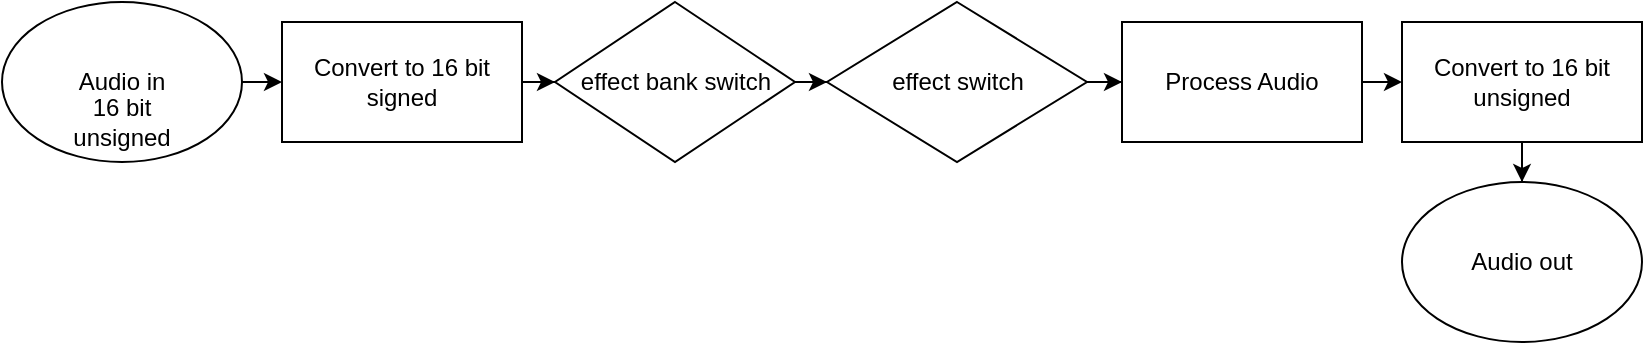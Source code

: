 <mxfile version="10.6.2" type="onedrive"><diagram id="iGM6pxAh3Ye-yL6EBES5" name="Page-1"><mxGraphModel dx="1394" dy="747" grid="1" gridSize="10" guides="1" tooltips="1" connect="1" arrows="1" fold="1" page="1" pageScale="1" pageWidth="850" pageHeight="1100" math="0" shadow="0"><root><mxCell id="0"/><mxCell id="1" parent="0"/><mxCell id="8-bZ_VLZzmiQ162sN0Ca-19" value="" style="edgeStyle=orthogonalEdgeStyle;rounded=0;orthogonalLoop=1;jettySize=auto;html=1;" edge="1" parent="1" source="9nzy2dSDwCbrQJmK1OE0-4" target="9nzy2dSDwCbrQJmK1OE0-7"><mxGeometry relative="1" as="geometry"/></mxCell><mxCell id="9nzy2dSDwCbrQJmK1OE0-4" value="Convert to 16 bit signed" style="rounded=0;whiteSpace=wrap;html=1;" parent="1" vertex="1"><mxGeometry x="140" y="20" width="120" height="60" as="geometry"/></mxCell><mxCell id="9nzy2dSDwCbrQJmK1OE0-6" style="edgeStyle=orthogonalEdgeStyle;rounded=0;orthogonalLoop=1;jettySize=auto;html=1;entryX=0;entryY=0.5;entryDx=0;entryDy=0;exitX=1;exitY=0.5;exitDx=0;exitDy=0;" parent="1" source="9nzy2dSDwCbrQJmK1OE0-5" target="9nzy2dSDwCbrQJmK1OE0-4" edge="1"><mxGeometry relative="1" as="geometry"><mxPoint x="150" y="60" as="sourcePoint"/></mxGeometry></mxCell><mxCell id="9nzy2dSDwCbrQJmK1OE0-5" value="Audio in" style="ellipse;whiteSpace=wrap;html=1;" parent="1" vertex="1"><mxGeometry y="10" width="120" height="80" as="geometry"/></mxCell><mxCell id="8-bZ_VLZzmiQ162sN0Ca-20" value="" style="edgeStyle=orthogonalEdgeStyle;rounded=0;orthogonalLoop=1;jettySize=auto;html=1;" edge="1" parent="1" source="9nzy2dSDwCbrQJmK1OE0-7" target="8-bZ_VLZzmiQ162sN0Ca-1"><mxGeometry relative="1" as="geometry"/></mxCell><mxCell id="9nzy2dSDwCbrQJmK1OE0-7" value="effect bank switch" style="rhombus;whiteSpace=wrap;html=1;" parent="1" vertex="1"><mxGeometry x="276.5" y="10" width="120" height="80" as="geometry"/></mxCell><mxCell id="8-bZ_VLZzmiQ162sN0Ca-25" value="" style="edgeStyle=orthogonalEdgeStyle;rounded=0;orthogonalLoop=1;jettySize=auto;html=1;" edge="1" parent="1" source="9nzy2dSDwCbrQJmK1OE0-20" target="9nzy2dSDwCbrQJmK1OE0-21"><mxGeometry relative="1" as="geometry"/></mxCell><mxCell id="9nzy2dSDwCbrQJmK1OE0-20" value="Convert to 16 bit unsigned" style="rounded=0;whiteSpace=wrap;html=1;" parent="1" vertex="1"><mxGeometry x="700" y="20" width="120" height="60" as="geometry"/></mxCell><mxCell id="9nzy2dSDwCbrQJmK1OE0-21" value="Audio out" style="ellipse;whiteSpace=wrap;html=1;" parent="1" vertex="1"><mxGeometry x="700" y="100" width="120" height="80" as="geometry"/></mxCell><mxCell id="8-bZ_VLZzmiQ162sN0Ca-22" value="" style="edgeStyle=orthogonalEdgeStyle;rounded=0;orthogonalLoop=1;jettySize=auto;html=1;" edge="1" parent="1" source="8-bZ_VLZzmiQ162sN0Ca-1" target="8-bZ_VLZzmiQ162sN0Ca-3"><mxGeometry relative="1" as="geometry"/></mxCell><mxCell id="8-bZ_VLZzmiQ162sN0Ca-1" value="effect switch" style="rhombus;whiteSpace=wrap;html=1;" vertex="1" parent="1"><mxGeometry x="412.5" y="10" width="130" height="80" as="geometry"/></mxCell><mxCell id="8-bZ_VLZzmiQ162sN0Ca-23" style="edgeStyle=orthogonalEdgeStyle;rounded=0;orthogonalLoop=1;jettySize=auto;html=1;exitX=1;exitY=0.5;exitDx=0;exitDy=0;entryX=0;entryY=0.5;entryDx=0;entryDy=0;" edge="1" parent="1" source="8-bZ_VLZzmiQ162sN0Ca-3" target="9nzy2dSDwCbrQJmK1OE0-20"><mxGeometry relative="1" as="geometry"/></mxCell><mxCell id="8-bZ_VLZzmiQ162sN0Ca-3" value="Process Audio" style="rounded=0;whiteSpace=wrap;html=1;" vertex="1" parent="1"><mxGeometry x="560" y="20" width="120" height="60" as="geometry"/></mxCell><mxCell id="9nzy2dSDwCbrQJmK1OE0-2" value="16 bit unsigned" style="text;html=1;strokeColor=none;fillColor=none;align=center;verticalAlign=middle;whiteSpace=wrap;rounded=0;" parent="1" vertex="1"><mxGeometry x="40" y="60" width="40" height="20" as="geometry"/></mxCell></root></mxGraphModel></diagram></mxfile>